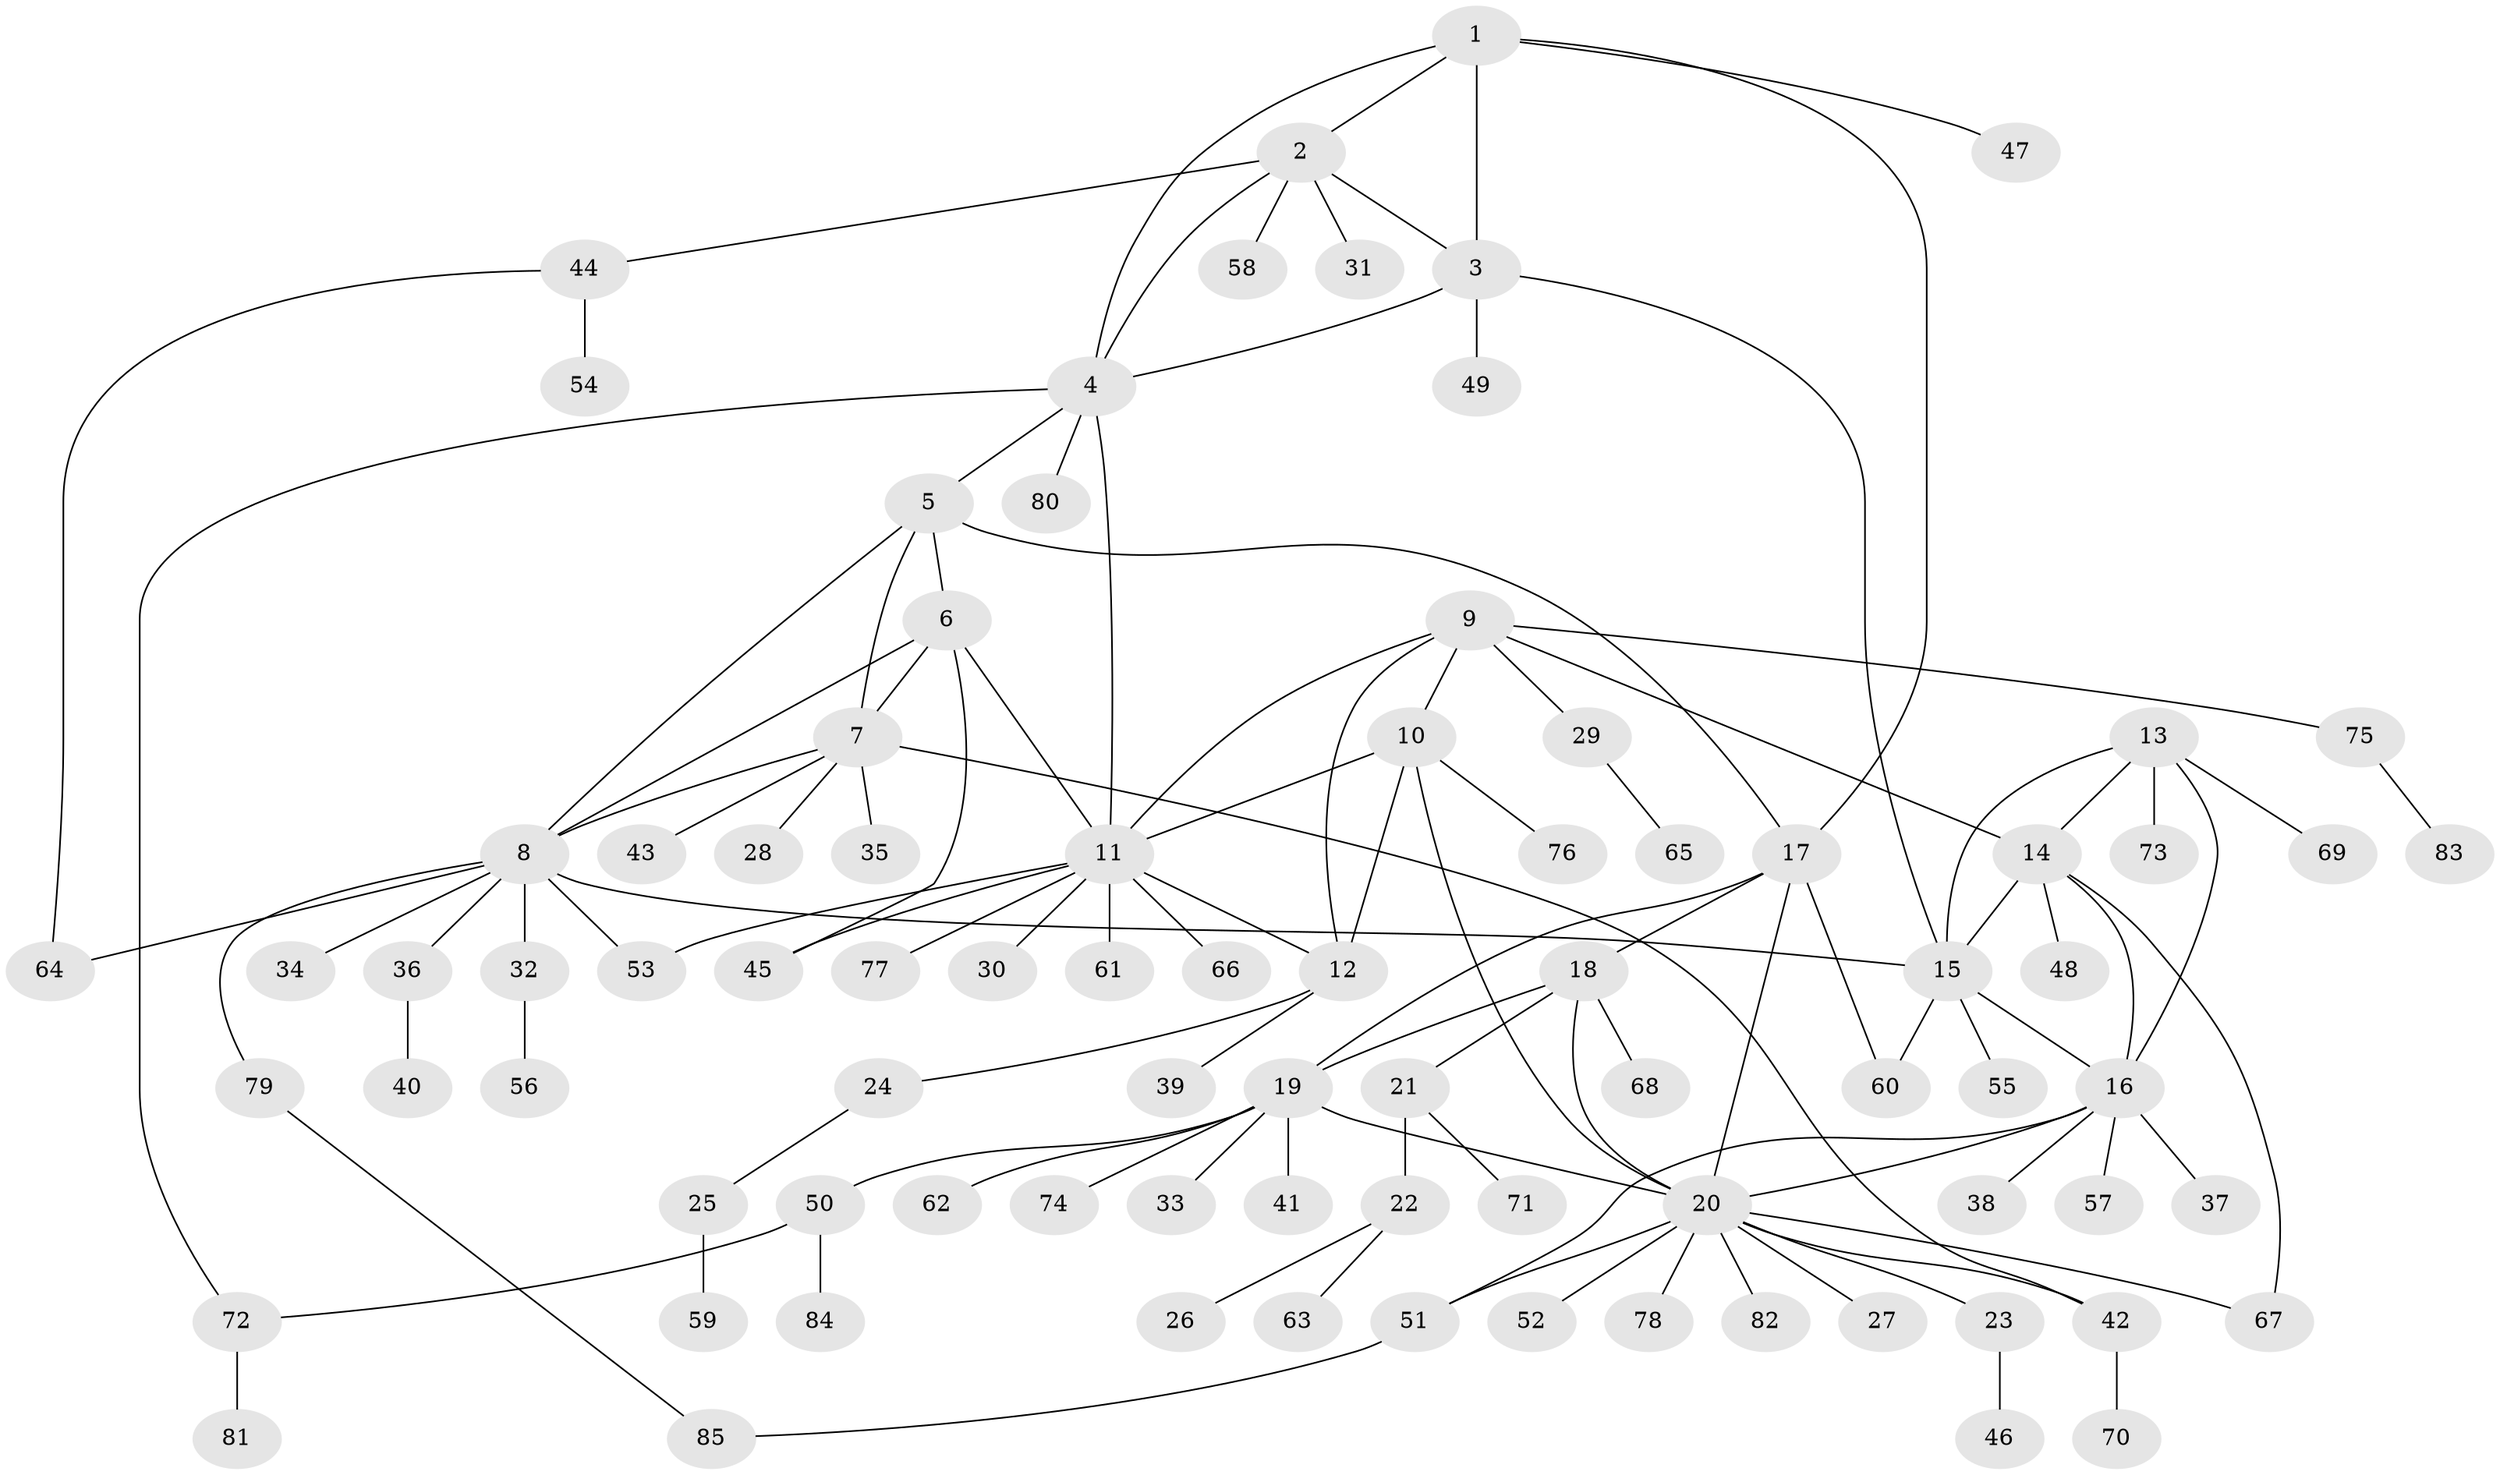 // coarse degree distribution, {4: 0.058823529411764705, 1: 0.38235294117647056, 5: 0.11764705882352941, 8: 0.029411764705882353, 7: 0.029411764705882353, 3: 0.08823529411764706, 2: 0.17647058823529413, 6: 0.08823529411764706, 9: 0.029411764705882353}
// Generated by graph-tools (version 1.1) at 2025/37/03/04/25 23:37:37]
// undirected, 85 vertices, 114 edges
graph export_dot {
  node [color=gray90,style=filled];
  1;
  2;
  3;
  4;
  5;
  6;
  7;
  8;
  9;
  10;
  11;
  12;
  13;
  14;
  15;
  16;
  17;
  18;
  19;
  20;
  21;
  22;
  23;
  24;
  25;
  26;
  27;
  28;
  29;
  30;
  31;
  32;
  33;
  34;
  35;
  36;
  37;
  38;
  39;
  40;
  41;
  42;
  43;
  44;
  45;
  46;
  47;
  48;
  49;
  50;
  51;
  52;
  53;
  54;
  55;
  56;
  57;
  58;
  59;
  60;
  61;
  62;
  63;
  64;
  65;
  66;
  67;
  68;
  69;
  70;
  71;
  72;
  73;
  74;
  75;
  76;
  77;
  78;
  79;
  80;
  81;
  82;
  83;
  84;
  85;
  1 -- 2;
  1 -- 3;
  1 -- 4;
  1 -- 17;
  1 -- 47;
  2 -- 3;
  2 -- 4;
  2 -- 31;
  2 -- 44;
  2 -- 58;
  3 -- 4;
  3 -- 15;
  3 -- 49;
  4 -- 5;
  4 -- 11;
  4 -- 72;
  4 -- 80;
  5 -- 6;
  5 -- 7;
  5 -- 8;
  5 -- 17;
  6 -- 7;
  6 -- 8;
  6 -- 11;
  6 -- 45;
  7 -- 8;
  7 -- 28;
  7 -- 35;
  7 -- 42;
  7 -- 43;
  8 -- 15;
  8 -- 32;
  8 -- 34;
  8 -- 36;
  8 -- 53;
  8 -- 64;
  8 -- 79;
  9 -- 10;
  9 -- 11;
  9 -- 12;
  9 -- 14;
  9 -- 29;
  9 -- 75;
  10 -- 11;
  10 -- 12;
  10 -- 20;
  10 -- 76;
  11 -- 12;
  11 -- 30;
  11 -- 45;
  11 -- 53;
  11 -- 61;
  11 -- 66;
  11 -- 77;
  12 -- 24;
  12 -- 39;
  13 -- 14;
  13 -- 15;
  13 -- 16;
  13 -- 69;
  13 -- 73;
  14 -- 15;
  14 -- 16;
  14 -- 48;
  14 -- 67;
  15 -- 16;
  15 -- 55;
  15 -- 60;
  16 -- 20;
  16 -- 37;
  16 -- 38;
  16 -- 51;
  16 -- 57;
  17 -- 18;
  17 -- 19;
  17 -- 20;
  17 -- 60;
  18 -- 19;
  18 -- 20;
  18 -- 21;
  18 -- 68;
  19 -- 20;
  19 -- 33;
  19 -- 41;
  19 -- 50;
  19 -- 62;
  19 -- 74;
  20 -- 23;
  20 -- 27;
  20 -- 42;
  20 -- 51;
  20 -- 52;
  20 -- 67;
  20 -- 78;
  20 -- 82;
  21 -- 22;
  21 -- 71;
  22 -- 26;
  22 -- 63;
  23 -- 46;
  24 -- 25;
  25 -- 59;
  29 -- 65;
  32 -- 56;
  36 -- 40;
  42 -- 70;
  44 -- 54;
  44 -- 64;
  50 -- 72;
  50 -- 84;
  51 -- 85;
  72 -- 81;
  75 -- 83;
  79 -- 85;
}
